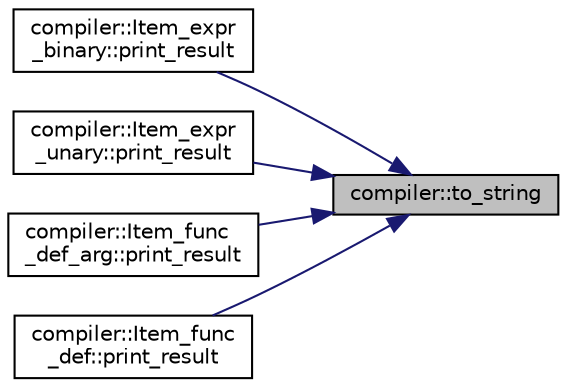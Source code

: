 digraph "compiler::to_string"
{
 // LATEX_PDF_SIZE
  edge [fontname="Helvetica",fontsize="10",labelfontname="Helvetica",labelfontsize="10"];
  node [fontname="Helvetica",fontsize="10",shape=record];
  rankdir="RL";
  Node1 [label="compiler::to_string",height=0.2,width=0.4,color="black", fillcolor="grey75", style="filled", fontcolor="black",tooltip=" "];
  Node1 -> Node2 [dir="back",color="midnightblue",fontsize="10",style="solid",fontname="Helvetica"];
  Node2 [label="compiler::Item_expr\l_binary::print_result",height=0.2,width=0.4,color="black", fillcolor="white", style="filled",URL="$classcompiler_1_1_item__expr__binary.html#a92aa1e184f0279c3823d4f7e9b5499da",tooltip="Prints the the parse result as an abstract syntax tree."];
  Node1 -> Node3 [dir="back",color="midnightblue",fontsize="10",style="solid",fontname="Helvetica"];
  Node3 [label="compiler::Item_expr\l_unary::print_result",height=0.2,width=0.4,color="black", fillcolor="white", style="filled",URL="$classcompiler_1_1_item__expr__unary.html#a3844b852897115ad79ad2f075e098670",tooltip="Prints the the parse result as an abstract syntax tree."];
  Node1 -> Node4 [dir="back",color="midnightblue",fontsize="10",style="solid",fontname="Helvetica"];
  Node4 [label="compiler::Item_func\l_def_arg::print_result",height=0.2,width=0.4,color="black", fillcolor="white", style="filled",URL="$classcompiler_1_1_item__func__def__arg.html#a49585e8eb77c1301cdef8f2e918ee5fd",tooltip="Prints the the parse result as an abstract syntax tree."];
  Node1 -> Node5 [dir="back",color="midnightblue",fontsize="10",style="solid",fontname="Helvetica"];
  Node5 [label="compiler::Item_func\l_def::print_result",height=0.2,width=0.4,color="black", fillcolor="white", style="filled",URL="$classcompiler_1_1_item__func__def.html#a860e67b9abbf6bab5052b299baa7e6a8",tooltip="Prints the the parse result as an abstract syntax tree."];
}
